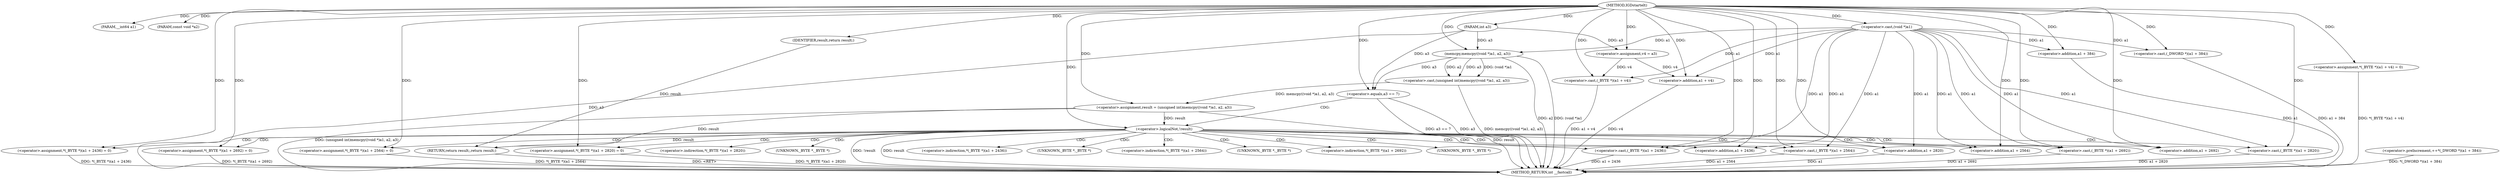 digraph IGDstartelt {  
"1000103" [label = "(METHOD,IGDstartelt)" ]
"1000181" [label = "(METHOD_RETURN,int __fastcall)" ]
"1000104" [label = "(PARAM,__int64 a1)" ]
"1000105" [label = "(PARAM,const void *a2)" ]
"1000106" [label = "(PARAM,int a3)" ]
"1000110" [label = "(<operator>.assignment,v4 = a3)" ]
"1000113" [label = "(<operator>.assignment,result = (unsigned int)memcpy((void *)a1, a2, a3))" ]
"1000115" [label = "(<operator>.cast,(unsigned int)memcpy((void *)a1, a2, a3))" ]
"1000117" [label = "(memcpy,memcpy((void *)a1, a2, a3))" ]
"1000118" [label = "(<operator>.cast,(void *)a1)" ]
"1000123" [label = "(<operator>.assignment,*(_BYTE *)(a1 + v4) = 0)" ]
"1000125" [label = "(<operator>.cast,(_BYTE *)(a1 + v4))" ]
"1000127" [label = "(<operator>.addition,a1 + v4)" ]
"1000131" [label = "(<operator>.preIncrement,++*(_DWORD *)(a1 + 384))" ]
"1000133" [label = "(<operator>.cast,(_DWORD *)(a1 + 384))" ]
"1000135" [label = "(<operator>.addition,a1 + 384)" ]
"1000139" [label = "(<operator>.equals,a3 == 7)" ]
"1000144" [label = "(<operator>.logicalNot,!result)" ]
"1000147" [label = "(<operator>.assignment,*(_BYTE *)(a1 + 2436) = 0)" ]
"1000149" [label = "(<operator>.cast,(_BYTE *)(a1 + 2436))" ]
"1000151" [label = "(<operator>.addition,a1 + 2436)" ]
"1000155" [label = "(<operator>.assignment,*(_BYTE *)(a1 + 2564) = 0)" ]
"1000157" [label = "(<operator>.cast,(_BYTE *)(a1 + 2564))" ]
"1000159" [label = "(<operator>.addition,a1 + 2564)" ]
"1000163" [label = "(<operator>.assignment,*(_BYTE *)(a1 + 2692) = 0)" ]
"1000165" [label = "(<operator>.cast,(_BYTE *)(a1 + 2692))" ]
"1000167" [label = "(<operator>.addition,a1 + 2692)" ]
"1000171" [label = "(<operator>.assignment,*(_BYTE *)(a1 + 2820) = 0)" ]
"1000173" [label = "(<operator>.cast,(_BYTE *)(a1 + 2820))" ]
"1000175" [label = "(<operator>.addition,a1 + 2820)" ]
"1000179" [label = "(RETURN,return result;,return result;)" ]
"1000180" [label = "(IDENTIFIER,result,return result;)" ]
"1000148" [label = "(<operator>.indirection,*(_BYTE *)(a1 + 2436))" ]
"1000150" [label = "(UNKNOWN,_BYTE *,_BYTE *)" ]
"1000156" [label = "(<operator>.indirection,*(_BYTE *)(a1 + 2564))" ]
"1000158" [label = "(UNKNOWN,_BYTE *,_BYTE *)" ]
"1000164" [label = "(<operator>.indirection,*(_BYTE *)(a1 + 2692))" ]
"1000166" [label = "(UNKNOWN,_BYTE *,_BYTE *)" ]
"1000172" [label = "(<operator>.indirection,*(_BYTE *)(a1 + 2820))" ]
"1000174" [label = "(UNKNOWN,_BYTE *,_BYTE *)" ]
  "1000179" -> "1000181"  [ label = "DDG: <RET>"] 
  "1000123" -> "1000181"  [ label = "DDG: *(_BYTE *)(a1 + v4)"] 
  "1000117" -> "1000181"  [ label = "DDG: (void *)a1"] 
  "1000117" -> "1000181"  [ label = "DDG: a2"] 
  "1000113" -> "1000181"  [ label = "DDG: (unsigned int)memcpy((void *)a1, a2, a3)"] 
  "1000157" -> "1000181"  [ label = "DDG: a1 + 2564"] 
  "1000155" -> "1000181"  [ label = "DDG: *(_BYTE *)(a1 + 2564)"] 
  "1000113" -> "1000181"  [ label = "DDG: result"] 
  "1000175" -> "1000181"  [ label = "DDG: a1"] 
  "1000163" -> "1000181"  [ label = "DDG: *(_BYTE *)(a1 + 2692)"] 
  "1000165" -> "1000181"  [ label = "DDG: a1 + 2692"] 
  "1000144" -> "1000181"  [ label = "DDG: !result"] 
  "1000135" -> "1000181"  [ label = "DDG: a1"] 
  "1000115" -> "1000181"  [ label = "DDG: memcpy((void *)a1, a2, a3)"] 
  "1000139" -> "1000181"  [ label = "DDG: a3 == 7"] 
  "1000125" -> "1000181"  [ label = "DDG: a1 + v4"] 
  "1000147" -> "1000181"  [ label = "DDG: *(_BYTE *)(a1 + 2436)"] 
  "1000133" -> "1000181"  [ label = "DDG: a1 + 384"] 
  "1000139" -> "1000181"  [ label = "DDG: a3"] 
  "1000144" -> "1000181"  [ label = "DDG: result"] 
  "1000127" -> "1000181"  [ label = "DDG: v4"] 
  "1000173" -> "1000181"  [ label = "DDG: a1 + 2820"] 
  "1000171" -> "1000181"  [ label = "DDG: *(_BYTE *)(a1 + 2820)"] 
  "1000149" -> "1000181"  [ label = "DDG: a1 + 2436"] 
  "1000106" -> "1000181"  [ label = "DDG: a3"] 
  "1000131" -> "1000181"  [ label = "DDG: *(_DWORD *)(a1 + 384)"] 
  "1000103" -> "1000104"  [ label = "DDG: "] 
  "1000103" -> "1000105"  [ label = "DDG: "] 
  "1000103" -> "1000106"  [ label = "DDG: "] 
  "1000106" -> "1000110"  [ label = "DDG: a3"] 
  "1000103" -> "1000110"  [ label = "DDG: "] 
  "1000115" -> "1000113"  [ label = "DDG: memcpy((void *)a1, a2, a3)"] 
  "1000103" -> "1000113"  [ label = "DDG: "] 
  "1000117" -> "1000115"  [ label = "DDG: (void *)a1"] 
  "1000117" -> "1000115"  [ label = "DDG: a2"] 
  "1000117" -> "1000115"  [ label = "DDG: a3"] 
  "1000118" -> "1000117"  [ label = "DDG: a1"] 
  "1000103" -> "1000118"  [ label = "DDG: "] 
  "1000103" -> "1000117"  [ label = "DDG: "] 
  "1000106" -> "1000117"  [ label = "DDG: a3"] 
  "1000103" -> "1000123"  [ label = "DDG: "] 
  "1000118" -> "1000125"  [ label = "DDG: a1"] 
  "1000103" -> "1000125"  [ label = "DDG: "] 
  "1000110" -> "1000125"  [ label = "DDG: v4"] 
  "1000118" -> "1000127"  [ label = "DDG: a1"] 
  "1000103" -> "1000127"  [ label = "DDG: "] 
  "1000110" -> "1000127"  [ label = "DDG: v4"] 
  "1000103" -> "1000133"  [ label = "DDG: "] 
  "1000118" -> "1000133"  [ label = "DDG: a1"] 
  "1000103" -> "1000135"  [ label = "DDG: "] 
  "1000118" -> "1000135"  [ label = "DDG: a1"] 
  "1000117" -> "1000139"  [ label = "DDG: a3"] 
  "1000106" -> "1000139"  [ label = "DDG: a3"] 
  "1000103" -> "1000139"  [ label = "DDG: "] 
  "1000113" -> "1000144"  [ label = "DDG: result"] 
  "1000103" -> "1000144"  [ label = "DDG: "] 
  "1000103" -> "1000147"  [ label = "DDG: "] 
  "1000103" -> "1000149"  [ label = "DDG: "] 
  "1000118" -> "1000149"  [ label = "DDG: a1"] 
  "1000103" -> "1000151"  [ label = "DDG: "] 
  "1000118" -> "1000151"  [ label = "DDG: a1"] 
  "1000103" -> "1000155"  [ label = "DDG: "] 
  "1000103" -> "1000157"  [ label = "DDG: "] 
  "1000118" -> "1000157"  [ label = "DDG: a1"] 
  "1000103" -> "1000159"  [ label = "DDG: "] 
  "1000118" -> "1000159"  [ label = "DDG: a1"] 
  "1000103" -> "1000163"  [ label = "DDG: "] 
  "1000103" -> "1000165"  [ label = "DDG: "] 
  "1000118" -> "1000165"  [ label = "DDG: a1"] 
  "1000103" -> "1000167"  [ label = "DDG: "] 
  "1000118" -> "1000167"  [ label = "DDG: a1"] 
  "1000103" -> "1000171"  [ label = "DDG: "] 
  "1000103" -> "1000173"  [ label = "DDG: "] 
  "1000118" -> "1000173"  [ label = "DDG: a1"] 
  "1000103" -> "1000175"  [ label = "DDG: "] 
  "1000118" -> "1000175"  [ label = "DDG: a1"] 
  "1000180" -> "1000179"  [ label = "DDG: result"] 
  "1000113" -> "1000179"  [ label = "DDG: result"] 
  "1000144" -> "1000179"  [ label = "DDG: result"] 
  "1000103" -> "1000180"  [ label = "DDG: "] 
  "1000139" -> "1000144"  [ label = "CDG: "] 
  "1000144" -> "1000175"  [ label = "CDG: "] 
  "1000144" -> "1000174"  [ label = "CDG: "] 
  "1000144" -> "1000173"  [ label = "CDG: "] 
  "1000144" -> "1000172"  [ label = "CDG: "] 
  "1000144" -> "1000171"  [ label = "CDG: "] 
  "1000144" -> "1000167"  [ label = "CDG: "] 
  "1000144" -> "1000166"  [ label = "CDG: "] 
  "1000144" -> "1000165"  [ label = "CDG: "] 
  "1000144" -> "1000164"  [ label = "CDG: "] 
  "1000144" -> "1000163"  [ label = "CDG: "] 
  "1000144" -> "1000159"  [ label = "CDG: "] 
  "1000144" -> "1000158"  [ label = "CDG: "] 
  "1000144" -> "1000157"  [ label = "CDG: "] 
  "1000144" -> "1000156"  [ label = "CDG: "] 
  "1000144" -> "1000155"  [ label = "CDG: "] 
  "1000144" -> "1000151"  [ label = "CDG: "] 
  "1000144" -> "1000150"  [ label = "CDG: "] 
  "1000144" -> "1000149"  [ label = "CDG: "] 
  "1000144" -> "1000148"  [ label = "CDG: "] 
  "1000144" -> "1000147"  [ label = "CDG: "] 
}
